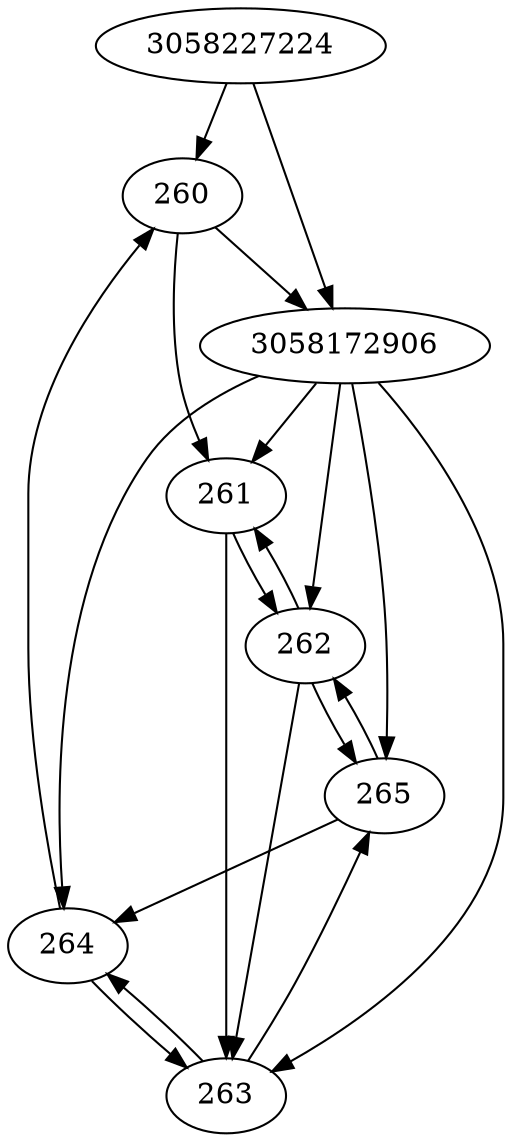 strict digraph  {
260;
261;
262;
263;
264;
265;
3058172906;
3058227224;
260 -> 3058172906;
260 -> 261;
261 -> 262;
261 -> 263;
262 -> 261;
262 -> 263;
262 -> 265;
263 -> 264;
263 -> 265;
264 -> 263;
264 -> 260;
265 -> 262;
265 -> 264;
3058172906 -> 261;
3058172906 -> 262;
3058172906 -> 263;
3058172906 -> 264;
3058172906 -> 265;
3058227224 -> 3058172906;
3058227224 -> 260;
}

